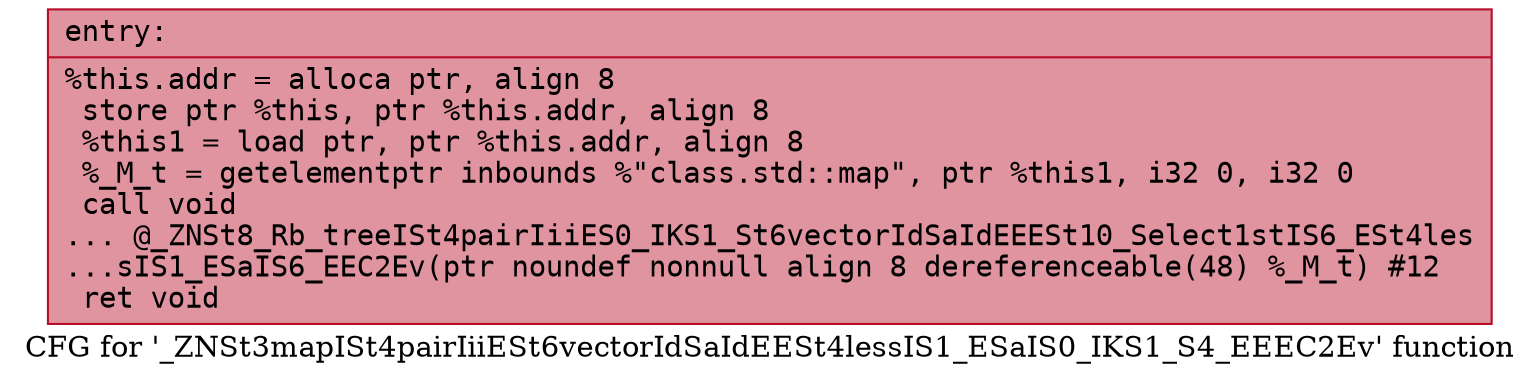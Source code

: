 digraph "CFG for '_ZNSt3mapISt4pairIiiESt6vectorIdSaIdEESt4lessIS1_ESaIS0_IKS1_S4_EEEC2Ev' function" {
	label="CFG for '_ZNSt3mapISt4pairIiiESt6vectorIdSaIdEESt4lessIS1_ESaIS0_IKS1_S4_EEEC2Ev' function";

	Node0x55e722c97790 [shape=record,color="#b70d28ff", style=filled, fillcolor="#b70d2870" fontname="Courier",label="{entry:\l|  %this.addr = alloca ptr, align 8\l  store ptr %this, ptr %this.addr, align 8\l  %this1 = load ptr, ptr %this.addr, align 8\l  %_M_t = getelementptr inbounds %\"class.std::map\", ptr %this1, i32 0, i32 0\l  call void\l... @_ZNSt8_Rb_treeISt4pairIiiES0_IKS1_St6vectorIdSaIdEEESt10_Select1stIS6_ESt4les\l...sIS1_ESaIS6_EEC2Ev(ptr noundef nonnull align 8 dereferenceable(48) %_M_t) #12\l  ret void\l}"];
}
